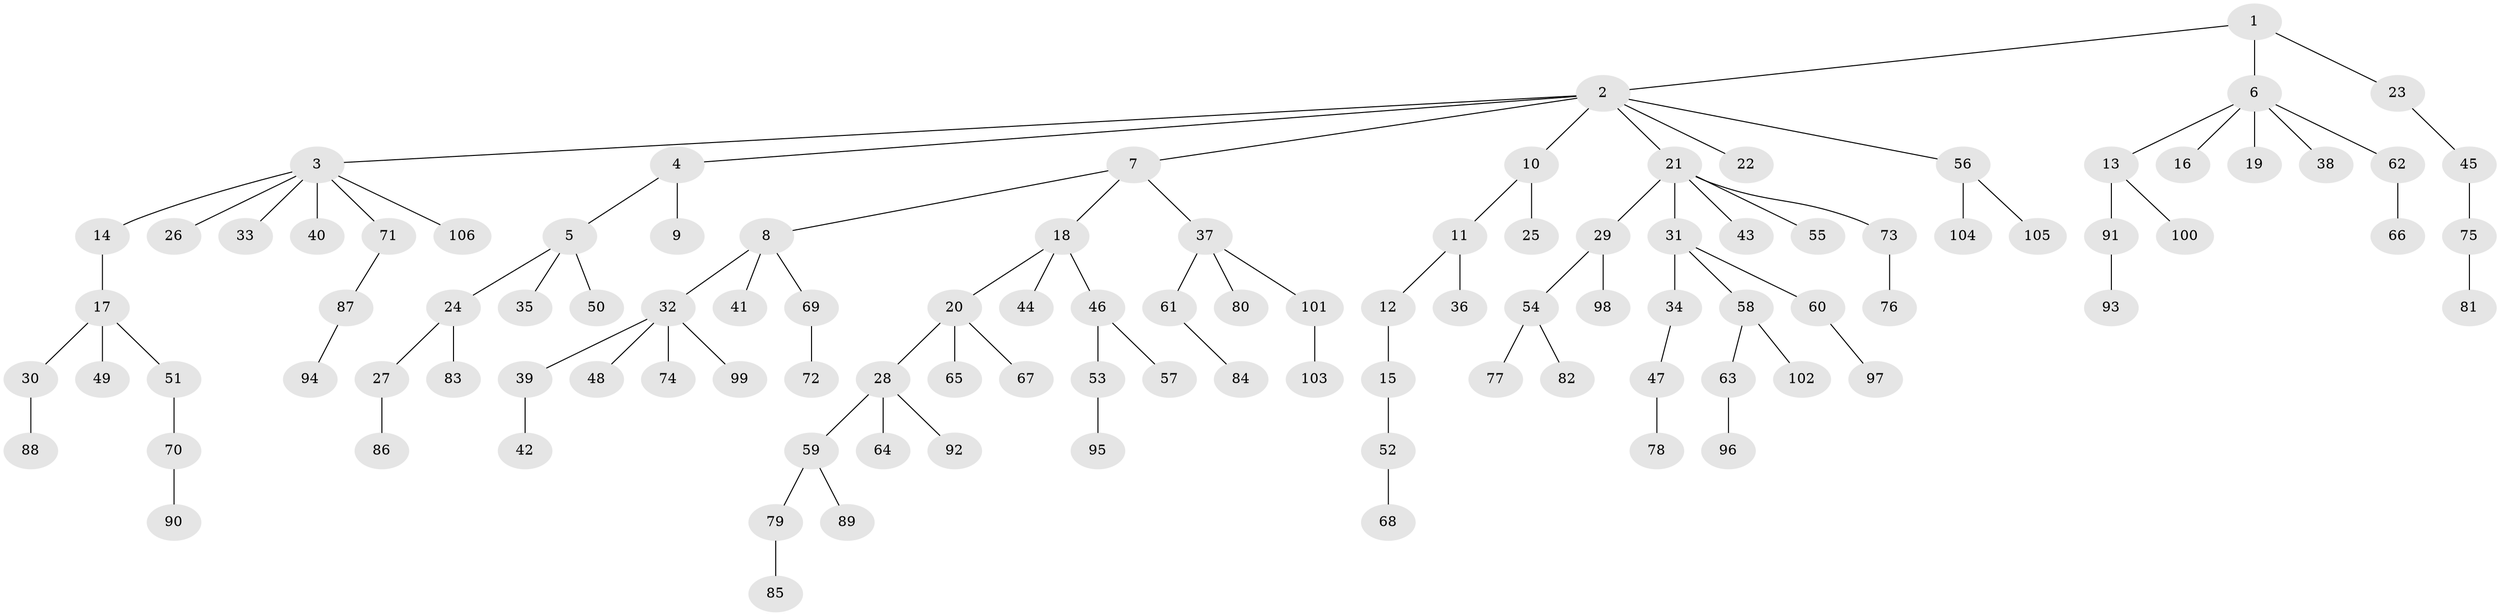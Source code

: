 // coarse degree distribution, {7: 0.02666666666666667, 9: 0.013333333333333334, 6: 0.013333333333333334, 5: 0.05333333333333334, 4: 0.04, 3: 0.05333333333333334, 1: 0.6, 2: 0.2}
// Generated by graph-tools (version 1.1) at 2025/24/03/03/25 07:24:05]
// undirected, 106 vertices, 105 edges
graph export_dot {
graph [start="1"]
  node [color=gray90,style=filled];
  1;
  2;
  3;
  4;
  5;
  6;
  7;
  8;
  9;
  10;
  11;
  12;
  13;
  14;
  15;
  16;
  17;
  18;
  19;
  20;
  21;
  22;
  23;
  24;
  25;
  26;
  27;
  28;
  29;
  30;
  31;
  32;
  33;
  34;
  35;
  36;
  37;
  38;
  39;
  40;
  41;
  42;
  43;
  44;
  45;
  46;
  47;
  48;
  49;
  50;
  51;
  52;
  53;
  54;
  55;
  56;
  57;
  58;
  59;
  60;
  61;
  62;
  63;
  64;
  65;
  66;
  67;
  68;
  69;
  70;
  71;
  72;
  73;
  74;
  75;
  76;
  77;
  78;
  79;
  80;
  81;
  82;
  83;
  84;
  85;
  86;
  87;
  88;
  89;
  90;
  91;
  92;
  93;
  94;
  95;
  96;
  97;
  98;
  99;
  100;
  101;
  102;
  103;
  104;
  105;
  106;
  1 -- 2;
  1 -- 6;
  1 -- 23;
  2 -- 3;
  2 -- 4;
  2 -- 7;
  2 -- 10;
  2 -- 21;
  2 -- 22;
  2 -- 56;
  3 -- 14;
  3 -- 26;
  3 -- 33;
  3 -- 40;
  3 -- 71;
  3 -- 106;
  4 -- 5;
  4 -- 9;
  5 -- 24;
  5 -- 35;
  5 -- 50;
  6 -- 13;
  6 -- 16;
  6 -- 19;
  6 -- 38;
  6 -- 62;
  7 -- 8;
  7 -- 18;
  7 -- 37;
  8 -- 32;
  8 -- 41;
  8 -- 69;
  10 -- 11;
  10 -- 25;
  11 -- 12;
  11 -- 36;
  12 -- 15;
  13 -- 91;
  13 -- 100;
  14 -- 17;
  15 -- 52;
  17 -- 30;
  17 -- 49;
  17 -- 51;
  18 -- 20;
  18 -- 44;
  18 -- 46;
  20 -- 28;
  20 -- 65;
  20 -- 67;
  21 -- 29;
  21 -- 31;
  21 -- 43;
  21 -- 55;
  21 -- 73;
  23 -- 45;
  24 -- 27;
  24 -- 83;
  27 -- 86;
  28 -- 59;
  28 -- 64;
  28 -- 92;
  29 -- 54;
  29 -- 98;
  30 -- 88;
  31 -- 34;
  31 -- 58;
  31 -- 60;
  32 -- 39;
  32 -- 48;
  32 -- 74;
  32 -- 99;
  34 -- 47;
  37 -- 61;
  37 -- 80;
  37 -- 101;
  39 -- 42;
  45 -- 75;
  46 -- 53;
  46 -- 57;
  47 -- 78;
  51 -- 70;
  52 -- 68;
  53 -- 95;
  54 -- 77;
  54 -- 82;
  56 -- 104;
  56 -- 105;
  58 -- 63;
  58 -- 102;
  59 -- 79;
  59 -- 89;
  60 -- 97;
  61 -- 84;
  62 -- 66;
  63 -- 96;
  69 -- 72;
  70 -- 90;
  71 -- 87;
  73 -- 76;
  75 -- 81;
  79 -- 85;
  87 -- 94;
  91 -- 93;
  101 -- 103;
}
